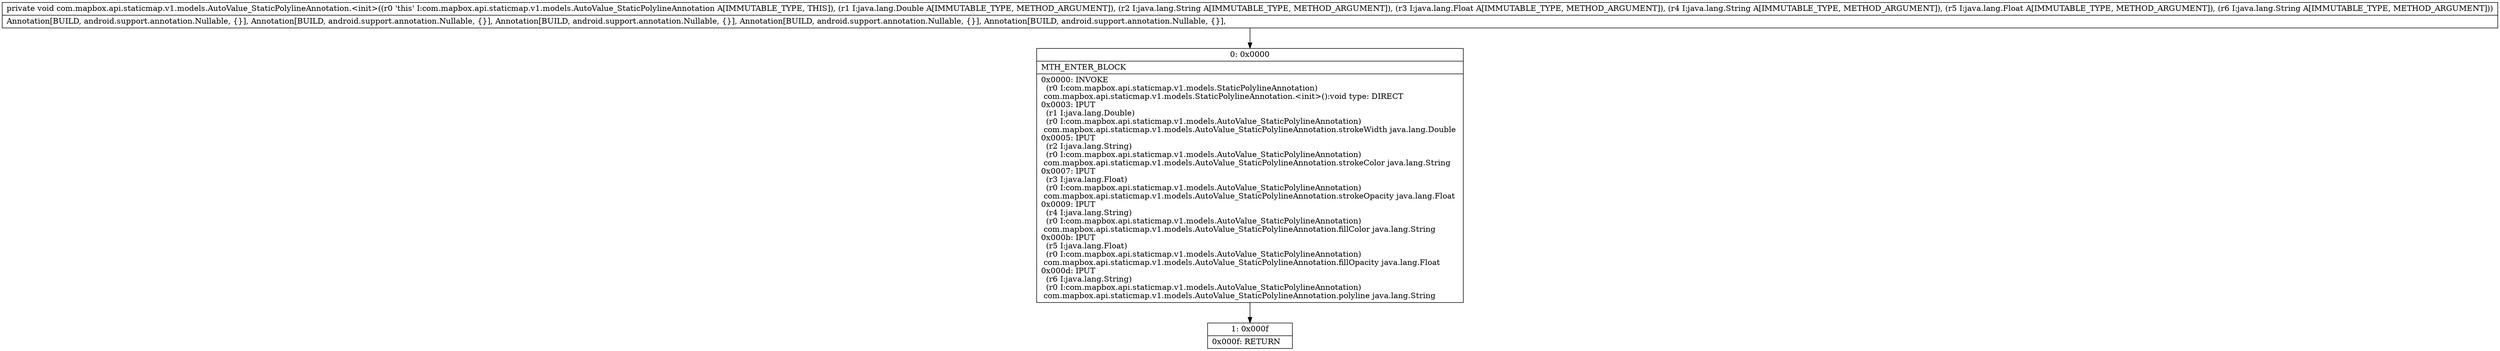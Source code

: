 digraph "CFG forcom.mapbox.api.staticmap.v1.models.AutoValue_StaticPolylineAnnotation.\<init\>(Ljava\/lang\/Double;Ljava\/lang\/String;Ljava\/lang\/Float;Ljava\/lang\/String;Ljava\/lang\/Float;Ljava\/lang\/String;)V" {
Node_0 [shape=record,label="{0\:\ 0x0000|MTH_ENTER_BLOCK\l|0x0000: INVOKE  \l  (r0 I:com.mapbox.api.staticmap.v1.models.StaticPolylineAnnotation)\l com.mapbox.api.staticmap.v1.models.StaticPolylineAnnotation.\<init\>():void type: DIRECT \l0x0003: IPUT  \l  (r1 I:java.lang.Double)\l  (r0 I:com.mapbox.api.staticmap.v1.models.AutoValue_StaticPolylineAnnotation)\l com.mapbox.api.staticmap.v1.models.AutoValue_StaticPolylineAnnotation.strokeWidth java.lang.Double \l0x0005: IPUT  \l  (r2 I:java.lang.String)\l  (r0 I:com.mapbox.api.staticmap.v1.models.AutoValue_StaticPolylineAnnotation)\l com.mapbox.api.staticmap.v1.models.AutoValue_StaticPolylineAnnotation.strokeColor java.lang.String \l0x0007: IPUT  \l  (r3 I:java.lang.Float)\l  (r0 I:com.mapbox.api.staticmap.v1.models.AutoValue_StaticPolylineAnnotation)\l com.mapbox.api.staticmap.v1.models.AutoValue_StaticPolylineAnnotation.strokeOpacity java.lang.Float \l0x0009: IPUT  \l  (r4 I:java.lang.String)\l  (r0 I:com.mapbox.api.staticmap.v1.models.AutoValue_StaticPolylineAnnotation)\l com.mapbox.api.staticmap.v1.models.AutoValue_StaticPolylineAnnotation.fillColor java.lang.String \l0x000b: IPUT  \l  (r5 I:java.lang.Float)\l  (r0 I:com.mapbox.api.staticmap.v1.models.AutoValue_StaticPolylineAnnotation)\l com.mapbox.api.staticmap.v1.models.AutoValue_StaticPolylineAnnotation.fillOpacity java.lang.Float \l0x000d: IPUT  \l  (r6 I:java.lang.String)\l  (r0 I:com.mapbox.api.staticmap.v1.models.AutoValue_StaticPolylineAnnotation)\l com.mapbox.api.staticmap.v1.models.AutoValue_StaticPolylineAnnotation.polyline java.lang.String \l}"];
Node_1 [shape=record,label="{1\:\ 0x000f|0x000f: RETURN   \l}"];
MethodNode[shape=record,label="{private void com.mapbox.api.staticmap.v1.models.AutoValue_StaticPolylineAnnotation.\<init\>((r0 'this' I:com.mapbox.api.staticmap.v1.models.AutoValue_StaticPolylineAnnotation A[IMMUTABLE_TYPE, THIS]), (r1 I:java.lang.Double A[IMMUTABLE_TYPE, METHOD_ARGUMENT]), (r2 I:java.lang.String A[IMMUTABLE_TYPE, METHOD_ARGUMENT]), (r3 I:java.lang.Float A[IMMUTABLE_TYPE, METHOD_ARGUMENT]), (r4 I:java.lang.String A[IMMUTABLE_TYPE, METHOD_ARGUMENT]), (r5 I:java.lang.Float A[IMMUTABLE_TYPE, METHOD_ARGUMENT]), (r6 I:java.lang.String A[IMMUTABLE_TYPE, METHOD_ARGUMENT]))  | Annotation[BUILD, android.support.annotation.Nullable, \{\}], Annotation[BUILD, android.support.annotation.Nullable, \{\}], Annotation[BUILD, android.support.annotation.Nullable, \{\}], Annotation[BUILD, android.support.annotation.Nullable, \{\}], Annotation[BUILD, android.support.annotation.Nullable, \{\}], \l}"];
MethodNode -> Node_0;
Node_0 -> Node_1;
}

